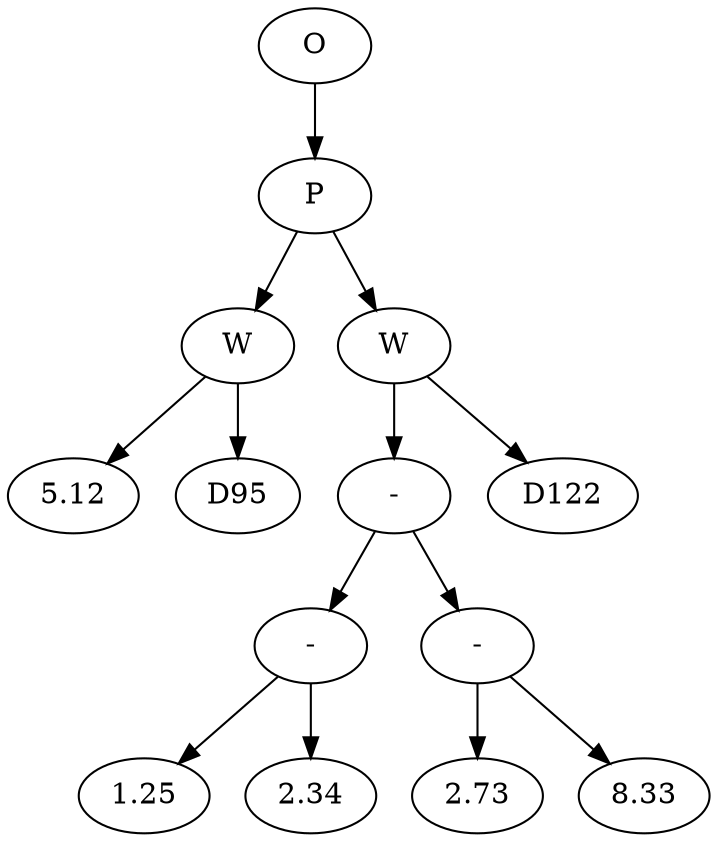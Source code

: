 // Tree
digraph {
	18669469 [label=O]
	18669470 [label=P]
	18669469 -> 18669470
	18669471 [label=W]
	18669470 -> 18669471
	18669472 [label=5.12]
	18669471 -> 18669472
	18669473 [label=D95]
	18669471 -> 18669473
	18669474 [label=W]
	18669470 -> 18669474
	18669475 [label="-"]
	18669474 -> 18669475
	18669476 [label="-"]
	18669475 -> 18669476
	18669477 [label=1.25]
	18669476 -> 18669477
	18669478 [label=2.34]
	18669476 -> 18669478
	18669479 [label="-"]
	18669475 -> 18669479
	18669480 [label=2.73]
	18669479 -> 18669480
	18669481 [label=8.33]
	18669479 -> 18669481
	18669482 [label=D122]
	18669474 -> 18669482
}
